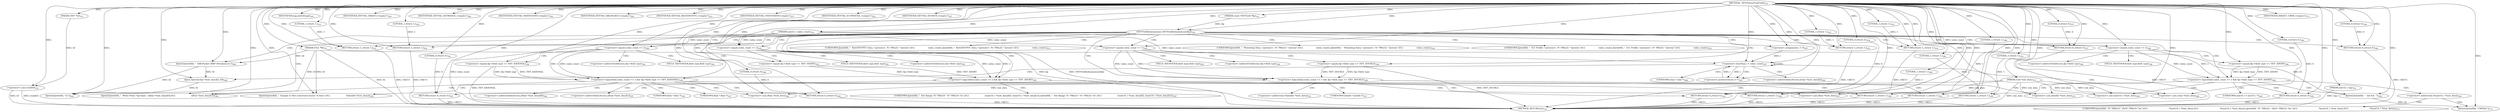digraph "_TIFFPrettyPrintField" {  
"3235" [label = <(METHOD,_TIFFPrettyPrintField)<SUB>151</SUB>> ]
"3408" [label = <(METHOD_RETURN,int)<SUB>151</SUB>> ]
"3236" [label = <(PARAM,TIFF *tif)<SUB>151</SUB>> ]
"3237" [label = <(PARAM,const TIFFField *fip)<SUB>151</SUB>> ]
"3238" [label = <(PARAM,FILE *fd)<SUB>151</SUB>> ]
"3239" [label = <(PARAM,uint32_t tag)<SUB>152</SUB>> ]
"3240" [label = <(PARAM,uint32_t value_count)<SUB>152</SUB>> ]
"3241" [label = <(PARAM,void *raw_data)<SUB>153</SUB>> ]
"3243" [label = <(&lt;operator&gt;.cast,(void)tif)<SUB>155</SUB>> ]
"3406" [label = <(RETURN,return 0;,return 0;)<SUB>237</SUB>> ]
"3247" [label = <(TIFFFieldIsAnonymous,TIFFFieldIsAnonymous(fip))<SUB>158</SUB>> ]
"3253" [label = <(IDENTIFIER,tag,switch(tag))<SUB>163</SUB>> ]
"3407" [label = <(LITERAL,0,return 0;)<SUB>237</SUB>> ]
"3250" [label = <(RETURN,return 0;,return 0;)<SUB>160</SUB>> ]
"3256" [label = <(IDENTIFIER,TIFFTAG_INKSET,&lt;empty&gt;)<SUB>165</SUB>> ]
"3288" [label = <(RETURN,return 0;,return 0;)<SUB>182</SUB>> ]
"3291" [label = <(IDENTIFIER,TIFFTAG_DOTRANGE,&lt;empty&gt;)<SUB>184</SUB>> ]
"3306" [label = <(RETURN,return 0;,return 0;)<SUB>191</SUB>> ]
"3309" [label = <(IDENTIFIER,TIFFTAG_WHITEPOINT,&lt;empty&gt;)<SUB>193</SUB>> ]
"3336" [label = <(RETURN,return 0;,return 0;)<SUB>200</SUB>> ]
"3339" [label = <(IDENTIFIER,TIFFTAG_XMLPACKET,&lt;empty&gt;)<SUB>202</SUB>> ]
"3368" [label = <(IDENTIFIER,TIFFTAG_RICHTIFFIPTC,&lt;empty&gt;)<SUB>212</SUB>> ]
"3370" [label = <(RETURN,return 1;,return 1;)<SUB>215</SUB>> ]
"3373" [label = <(IDENTIFIER,TIFFTAG_PHOTOSHOP,&lt;empty&gt;)<SUB>217</SUB>> ]
"3375" [label = <(RETURN,return 1;,return 1;)<SUB>220</SUB>> ]
"3378" [label = <(IDENTIFIER,TIFFTAG_ICCPROFILE,&lt;empty&gt;)<SUB>222</SUB>> ]
"3380" [label = <(RETURN,return 1;,return 1;)<SUB>225</SUB>> ]
"3383" [label = <(IDENTIFIER,TIFFTAG_STONITS,&lt;empty&gt;)<SUB>227</SUB>> ]
"3404" [label = <(RETURN,return 0;,return 0;)<SUB>234</SUB>> ]
"3251" [label = <(LITERAL,0,return 0;)<SUB>160</SUB>> ]
"3258" [label = <(&lt;operator&gt;.logicalAnd,value_count == 2 &amp;&amp; fip-&gt;field_type == TIFF_SHORT)<SUB>166</SUB>> ]
"3289" [label = <(LITERAL,0,return 0;)<SUB>182</SUB>> ]
"3293" [label = <(&lt;operator&gt;.logicalAnd,value_count == 2 &amp;&amp; fip-&gt;field_type == TIFF_SHORT)<SUB>185</SUB>> ]
"3307" [label = <(LITERAL,0,return 0;)<SUB>191</SUB>> ]
"3311" [label = <(&lt;operator&gt;.logicalAnd,value_count == 2 &amp;&amp; fip-&gt;field_type == TIFF_RATIONAL)<SUB>194</SUB>> ]
"3337" [label = <(LITERAL,0,return 0;)<SUB>200</SUB>> ]
"3342" [label = <(fprintf,fprintf(fd, &quot;  XMLPacket (XMP Metadata):\n&quot;))<SUB>206</SUB>> ]
"3362" [label = <(fprintf,fprintf(fd, &quot;\n&quot;))<SUB>209</SUB>> ]
"3365" [label = <(RETURN,return 1;,return 1;)<SUB>210</SUB>> ]
"3371" [label = <(LITERAL,1,return 1;)<SUB>215</SUB>> ]
"3376" [label = <(LITERAL,1,return 1;)<SUB>220</SUB>> ]
"3381" [label = <(LITERAL,1,return 1;)<SUB>225</SUB>> ]
"3385" [label = <(&lt;operator&gt;.logicalAnd,value_count == 1 &amp;&amp; fip-&gt;field_type == TIFF_DOUBLE)<SUB>228</SUB>> ]
"3405" [label = <(LITERAL,0,return 0;)<SUB>234</SUB>> ]
"3268" [label = <(fprintf,fprintf(fd, &quot;  Ink Set: &quot;))<SUB>168</SUB>> ]
"3286" [label = <(RETURN,return 1;,return 1;)<SUB>180</SUB>> ]
"3304" [label = <(RETURN,return 1;,return 1;)<SUB>189</SUB>> ]
"3321" [label = <(fprintf,fprintf(fd, &quot;  White Point: %g-%g\n&quot;, ((float *)raw_data)[0],\012                        ((float *)raw_data)[1]))<SUB>196</SUB>> ]
"3334" [label = <(RETURN,return 1;,return 1;)<SUB>198</SUB>> ]
"3350" [label = <(&lt;operator&gt;.lessThan,i &lt; value_count)<SUB>207</SUB>> ]
"3353" [label = <(&lt;operator&gt;.postIncrement,i++)<SUB>207</SUB>> ]
"3355" [label = <(fputc,fputc(((char *)raw_data)[i], fd))<SUB>208</SUB>> ]
"3366" [label = <(LITERAL,1,return 1;)<SUB>210</SUB>> ]
"3395" [label = <(fprintf,fprintf(fd, &quot;  Sample to Nits conversion factor: %.4e\n&quot;,\012                        *((double *)raw_data)))<SUB>230</SUB>> ]
"3402" [label = <(RETURN,return 1;,return 1;)<SUB>232</SUB>> ]
"3259" [label = <(&lt;operator&gt;.equals,value_count == 2)<SUB>166</SUB>> ]
"3262" [label = <(&lt;operator&gt;.equals,fip-&gt;field_type == TIFF_SHORT)<SUB>166</SUB>> ]
"3287" [label = <(LITERAL,1,return 1;)<SUB>180</SUB>> ]
"3294" [label = <(&lt;operator&gt;.equals,value_count == 2)<SUB>185</SUB>> ]
"3297" [label = <(&lt;operator&gt;.equals,fip-&gt;field_type == TIFF_SHORT)<SUB>185</SUB>> ]
"3305" [label = <(LITERAL,1,return 1;)<SUB>189</SUB>> ]
"3312" [label = <(&lt;operator&gt;.equals,value_count == 2)<SUB>194</SUB>> ]
"3315" [label = <(&lt;operator&gt;.equals,fip-&gt;field_type == TIFF_RATIONAL)<SUB>194</SUB>> ]
"3335" [label = <(LITERAL,1,return 1;)<SUB>198</SUB>> ]
"3347" [label = <(&lt;operator&gt;.assignment,i = 0)<SUB>207</SUB>> ]
"3386" [label = <(&lt;operator&gt;.equals,value_count == 1)<SUB>228</SUB>> ]
"3389" [label = <(&lt;operator&gt;.equals,fip-&gt;field_type == TIFF_DOUBLE)<SUB>228</SUB>> ]
"3403" [label = <(LITERAL,1,return 1;)<SUB>232</SUB>> ]
"3278" [label = <(IDENTIFIER,INKSET_CMYK,&lt;empty&gt;)<SUB>171</SUB>> ]
"3279" [label = <(fprintf,fprintf(fd, &quot;CMYK\n&quot;))<SUB>172</SUB>> ]
"3273" [label = <(&lt;operator&gt;.cast,(uint16_t *)raw_data)<SUB>169</SUB>> ]
"3325" [label = <(&lt;operator&gt;.cast,(float *)raw_data)<SUB>196</SUB>> ]
"3330" [label = <(&lt;operator&gt;.cast,(float *)raw_data)<SUB>197</SUB>> ]
"3357" [label = <(&lt;operator&gt;.cast,(char *)raw_data)<SUB>208</SUB>> ]
"3399" [label = <(&lt;operator&gt;.cast,(double *)raw_data)<SUB>231</SUB>> ]
"3369" [label = <(UNKNOWN,fprintf(fd, &quot;  RichTIFFIPTC Data: &lt;present&gt;, %&quot; PRIu32 &quot; bytes\n&quot;,\012                    value_count);,fprintf(fd, &quot;  RichTIFFIPTC Data: &lt;present&gt;, %&quot; PRIu32 &quot; bytes\n&quot;,\012                    value_count);)<SUB>213</SUB>> ]
"3374" [label = <(UNKNOWN,fprintf(fd, &quot;  Photoshop Data: &lt;present&gt;, %&quot; PRIu32 &quot; bytes\n&quot;,\012                    value_count);,fprintf(fd, &quot;  Photoshop Data: &lt;present&gt;, %&quot; PRIu32 &quot; bytes\n&quot;,\012                    value_count);)<SUB>218</SUB>> ]
"3379" [label = <(UNKNOWN,fprintf(fd, &quot;  ICC Profile: &lt;present&gt;, %&quot; PRIu32 &quot; bytes\n&quot;,\012                    value_count);,fprintf(fd, &quot;  ICC Profile: &lt;present&gt;, %&quot; PRIu32 &quot; bytes\n&quot;,\012                    value_count);)<SUB>223</SUB>> ]
"3303" [label = <(UNKNOWN,fprintf(fd, &quot;  Dot Range: %&quot; PRIu16 &quot;-%&quot; PRIu16 &quot;\n&quot;,\012                        ((uint16_t *)raw_data)[0], ((uint16_t *)raw_data)[1]);,fprintf(fd, &quot;  Dot Range: %&quot; PRIu16 &quot;-%&quot; PRIu16 &quot;\n&quot;,\012                        ((uint16_t *)raw_data)[0], ((uint16_t *)raw_data)[1]);)<SUB>187</SUB>> ]
"3263" [label = <(&lt;operator&gt;.indirectFieldAccess,fip-&gt;field_type)<SUB>166</SUB>> ]
"3272" [label = <(&lt;operator&gt;.indirection,*((uint16_t *)raw_data))<SUB>169</SUB>> ]
"3298" [label = <(&lt;operator&gt;.indirectFieldAccess,fip-&gt;field_type)<SUB>185</SUB>> ]
"3316" [label = <(&lt;operator&gt;.indirectFieldAccess,fip-&gt;field_type)<SUB>194</SUB>> ]
"3324" [label = <(&lt;operator&gt;.indirectIndexAccess,((float *)raw_data)[0])<SUB>196</SUB>> ]
"3329" [label = <(&lt;operator&gt;.indirectIndexAccess,((float *)raw_data)[1])<SUB>197</SUB>> ]
"3356" [label = <(&lt;operator&gt;.indirectIndexAccess,((char *)raw_data)[i])<SUB>208</SUB>> ]
"3390" [label = <(&lt;operator&gt;.indirectFieldAccess,fip-&gt;field_type)<SUB>228</SUB>> ]
"3398" [label = <(&lt;operator&gt;.indirection,*((double *)raw_data))<SUB>231</SUB>> ]
"3265" [label = <(FIELD_IDENTIFIER,field_type,field_type)<SUB>166</SUB>> ]
"3284" [label = <(UNKNOWN,fprintf(fd, &quot;%&quot; PRIu16 &quot; (0x%&quot; PRIx16 &quot;)\n&quot;,\012                                *((uint16_t *)raw_data),\012                                *((uint16_t *)raw_data));,fprintf(fd, &quot;%&quot; PRIu16 &quot; (0x%&quot; PRIx16 &quot;)\n&quot;,\012                                *((uint16_t *)raw_data),\012                                *((uint16_t *)raw_data));)<SUB>175</SUB>> ]
"3300" [label = <(FIELD_IDENTIFIER,field_type,field_type)<SUB>185</SUB>> ]
"3318" [label = <(FIELD_IDENTIFIER,field_type,field_type)<SUB>194</SUB>> ]
"3392" [label = <(FIELD_IDENTIFIER,field_type,field_type)<SUB>228</SUB>> ]
"3274" [label = <(UNKNOWN,uint16_t *,uint16_t *)<SUB>169</SUB>> ]
"3326" [label = <(UNKNOWN,float *,float *)<SUB>196</SUB>> ]
"3331" [label = <(UNKNOWN,float *,float *)<SUB>197</SUB>> ]
"3358" [label = <(UNKNOWN,char *,char *)<SUB>208</SUB>> ]
"3400" [label = <(UNKNOWN,double *,double *)<SUB>231</SUB>> ]
  "3406" -> "3408"  [ label = "DDG: &lt;RET&gt;"] 
  "3336" -> "3408"  [ label = "DDG: &lt;RET&gt;"] 
  "3365" -> "3408"  [ label = "DDG: &lt;RET&gt;"] 
  "3250" -> "3408"  [ label = "DDG: &lt;RET&gt;"] 
  "3370" -> "3408"  [ label = "DDG: &lt;RET&gt;"] 
  "3286" -> "3408"  [ label = "DDG: &lt;RET&gt;"] 
  "3334" -> "3408"  [ label = "DDG: &lt;RET&gt;"] 
  "3380" -> "3408"  [ label = "DDG: &lt;RET&gt;"] 
  "3375" -> "3408"  [ label = "DDG: &lt;RET&gt;"] 
  "3306" -> "3408"  [ label = "DDG: &lt;RET&gt;"] 
  "3402" -> "3408"  [ label = "DDG: &lt;RET&gt;"] 
  "3304" -> "3408"  [ label = "DDG: &lt;RET&gt;"] 
  "3288" -> "3408"  [ label = "DDG: &lt;RET&gt;"] 
  "3404" -> "3408"  [ label = "DDG: &lt;RET&gt;"] 
  "3238" -> "3408"  [ label = "DDG: fd"] 
  "3239" -> "3408"  [ label = "DDG: tag"] 
  "3240" -> "3408"  [ label = "DDG: value_count"] 
  "3241" -> "3408"  [ label = "DDG: raw_data"] 
  "3243" -> "3408"  [ label = "DDG: tif"] 
  "3243" -> "3408"  [ label = "DDG: (void)tif"] 
  "3247" -> "3408"  [ label = "DDG: fip"] 
  "3247" -> "3408"  [ label = "DDG: TIFFFieldIsAnonymous(fip)"] 
  "3315" -> "3408"  [ label = "DDG: TIFF_RATIONAL"] 
  "3389" -> "3408"  [ label = "DDG: TIFF_DOUBLE"] 
  "3235" -> "3236"  [ label = "DDG: "] 
  "3235" -> "3237"  [ label = "DDG: "] 
  "3235" -> "3238"  [ label = "DDG: "] 
  "3235" -> "3239"  [ label = "DDG: "] 
  "3235" -> "3240"  [ label = "DDG: "] 
  "3235" -> "3241"  [ label = "DDG: "] 
  "3236" -> "3243"  [ label = "DDG: tif"] 
  "3235" -> "3243"  [ label = "DDG: "] 
  "3407" -> "3406"  [ label = "DDG: 0"] 
  "3235" -> "3406"  [ label = "DDG: "] 
  "3235" -> "3253"  [ label = "DDG: "] 
  "3235" -> "3407"  [ label = "DDG: "] 
  "3237" -> "3247"  [ label = "DDG: fip"] 
  "3235" -> "3247"  [ label = "DDG: "] 
  "3251" -> "3250"  [ label = "DDG: 0"] 
  "3235" -> "3250"  [ label = "DDG: "] 
  "3235" -> "3256"  [ label = "DDG: "] 
  "3289" -> "3288"  [ label = "DDG: 0"] 
  "3235" -> "3288"  [ label = "DDG: "] 
  "3235" -> "3291"  [ label = "DDG: "] 
  "3307" -> "3306"  [ label = "DDG: 0"] 
  "3235" -> "3306"  [ label = "DDG: "] 
  "3235" -> "3309"  [ label = "DDG: "] 
  "3337" -> "3336"  [ label = "DDG: 0"] 
  "3235" -> "3336"  [ label = "DDG: "] 
  "3235" -> "3339"  [ label = "DDG: "] 
  "3235" -> "3368"  [ label = "DDG: "] 
  "3371" -> "3370"  [ label = "DDG: 1"] 
  "3235" -> "3370"  [ label = "DDG: "] 
  "3235" -> "3373"  [ label = "DDG: "] 
  "3376" -> "3375"  [ label = "DDG: 1"] 
  "3235" -> "3375"  [ label = "DDG: "] 
  "3235" -> "3378"  [ label = "DDG: "] 
  "3381" -> "3380"  [ label = "DDG: 1"] 
  "3235" -> "3380"  [ label = "DDG: "] 
  "3235" -> "3383"  [ label = "DDG: "] 
  "3405" -> "3404"  [ label = "DDG: 0"] 
  "3235" -> "3404"  [ label = "DDG: "] 
  "3235" -> "3251"  [ label = "DDG: "] 
  "3235" -> "3289"  [ label = "DDG: "] 
  "3235" -> "3307"  [ label = "DDG: "] 
  "3235" -> "3337"  [ label = "DDG: "] 
  "3366" -> "3365"  [ label = "DDG: 1"] 
  "3235" -> "3365"  [ label = "DDG: "] 
  "3235" -> "3371"  [ label = "DDG: "] 
  "3235" -> "3376"  [ label = "DDG: "] 
  "3235" -> "3381"  [ label = "DDG: "] 
  "3235" -> "3405"  [ label = "DDG: "] 
  "3259" -> "3258"  [ label = "DDG: value_count"] 
  "3259" -> "3258"  [ label = "DDG: 2"] 
  "3262" -> "3258"  [ label = "DDG: fip-&gt;field_type"] 
  "3262" -> "3258"  [ label = "DDG: TIFF_SHORT"] 
  "3287" -> "3286"  [ label = "DDG: 1"] 
  "3235" -> "3286"  [ label = "DDG: "] 
  "3294" -> "3293"  [ label = "DDG: value_count"] 
  "3294" -> "3293"  [ label = "DDG: 2"] 
  "3297" -> "3293"  [ label = "DDG: fip-&gt;field_type"] 
  "3297" -> "3293"  [ label = "DDG: TIFF_SHORT"] 
  "3305" -> "3304"  [ label = "DDG: 1"] 
  "3235" -> "3304"  [ label = "DDG: "] 
  "3312" -> "3311"  [ label = "DDG: value_count"] 
  "3312" -> "3311"  [ label = "DDG: 2"] 
  "3315" -> "3311"  [ label = "DDG: fip-&gt;field_type"] 
  "3315" -> "3311"  [ label = "DDG: TIFF_RATIONAL"] 
  "3335" -> "3334"  [ label = "DDG: 1"] 
  "3235" -> "3334"  [ label = "DDG: "] 
  "3238" -> "3342"  [ label = "DDG: fd"] 
  "3235" -> "3342"  [ label = "DDG: "] 
  "3342" -> "3362"  [ label = "DDG: fd"] 
  "3355" -> "3362"  [ label = "DDG: fd"] 
  "3235" -> "3362"  [ label = "DDG: "] 
  "3235" -> "3366"  [ label = "DDG: "] 
  "3386" -> "3385"  [ label = "DDG: value_count"] 
  "3386" -> "3385"  [ label = "DDG: 1"] 
  "3389" -> "3385"  [ label = "DDG: fip-&gt;field_type"] 
  "3389" -> "3385"  [ label = "DDG: TIFF_DOUBLE"] 
  "3403" -> "3402"  [ label = "DDG: 1"] 
  "3235" -> "3402"  [ label = "DDG: "] 
  "3240" -> "3259"  [ label = "DDG: value_count"] 
  "3235" -> "3259"  [ label = "DDG: "] 
  "3235" -> "3262"  [ label = "DDG: "] 
  "3238" -> "3268"  [ label = "DDG: fd"] 
  "3235" -> "3268"  [ label = "DDG: "] 
  "3235" -> "3287"  [ label = "DDG: "] 
  "3240" -> "3294"  [ label = "DDG: value_count"] 
  "3235" -> "3294"  [ label = "DDG: "] 
  "3235" -> "3297"  [ label = "DDG: "] 
  "3235" -> "3305"  [ label = "DDG: "] 
  "3240" -> "3312"  [ label = "DDG: value_count"] 
  "3235" -> "3312"  [ label = "DDG: "] 
  "3235" -> "3315"  [ label = "DDG: "] 
  "3238" -> "3321"  [ label = "DDG: fd"] 
  "3235" -> "3321"  [ label = "DDG: "] 
  "3235" -> "3335"  [ label = "DDG: "] 
  "3235" -> "3347"  [ label = "DDG: "] 
  "3347" -> "3350"  [ label = "DDG: i"] 
  "3353" -> "3350"  [ label = "DDG: i"] 
  "3235" -> "3350"  [ label = "DDG: "] 
  "3240" -> "3350"  [ label = "DDG: value_count"] 
  "3350" -> "3353"  [ label = "DDG: i"] 
  "3235" -> "3353"  [ label = "DDG: "] 
  "3342" -> "3355"  [ label = "DDG: fd"] 
  "3235" -> "3355"  [ label = "DDG: "] 
  "3240" -> "3386"  [ label = "DDG: value_count"] 
  "3235" -> "3386"  [ label = "DDG: "] 
  "3235" -> "3389"  [ label = "DDG: "] 
  "3238" -> "3395"  [ label = "DDG: fd"] 
  "3235" -> "3395"  [ label = "DDG: "] 
  "3235" -> "3403"  [ label = "DDG: "] 
  "3235" -> "3278"  [ label = "DDG: "] 
  "3241" -> "3273"  [ label = "DDG: raw_data"] 
  "3235" -> "3273"  [ label = "DDG: "] 
  "3268" -> "3279"  [ label = "DDG: fd"] 
  "3235" -> "3279"  [ label = "DDG: "] 
  "3241" -> "3325"  [ label = "DDG: raw_data"] 
  "3235" -> "3325"  [ label = "DDG: "] 
  "3235" -> "3330"  [ label = "DDG: "] 
  "3241" -> "3330"  [ label = "DDG: raw_data"] 
  "3241" -> "3357"  [ label = "DDG: raw_data"] 
  "3235" -> "3357"  [ label = "DDG: "] 
  "3241" -> "3399"  [ label = "DDG: raw_data"] 
  "3235" -> "3399"  [ label = "DDG: "] 
  "3247" -> "3250"  [ label = "CDG: "] 
  "3247" -> "3365"  [ label = "CDG: "] 
  "3247" -> "3370"  [ label = "CDG: "] 
  "3247" -> "3385"  [ label = "CDG: "] 
  "3247" -> "3362"  [ label = "CDG: "] 
  "3247" -> "3386"  [ label = "CDG: "] 
  "3247" -> "3294"  [ label = "CDG: "] 
  "3247" -> "3369"  [ label = "CDG: "] 
  "3247" -> "3293"  [ label = "CDG: "] 
  "3247" -> "3379"  [ label = "CDG: "] 
  "3247" -> "3258"  [ label = "CDG: "] 
  "3247" -> "3380"  [ label = "CDG: "] 
  "3247" -> "3342"  [ label = "CDG: "] 
  "3247" -> "3311"  [ label = "CDG: "] 
  "3247" -> "3350"  [ label = "CDG: "] 
  "3247" -> "3375"  [ label = "CDG: "] 
  "3247" -> "3374"  [ label = "CDG: "] 
  "3247" -> "3312"  [ label = "CDG: "] 
  "3247" -> "3259"  [ label = "CDG: "] 
  "3247" -> "3347"  [ label = "CDG: "] 
  "3247" -> "3406"  [ label = "CDG: "] 
  "3258" -> "3272"  [ label = "CDG: "] 
  "3258" -> "3268"  [ label = "CDG: "] 
  "3258" -> "3288"  [ label = "CDG: "] 
  "3258" -> "3286"  [ label = "CDG: "] 
  "3258" -> "3274"  [ label = "CDG: "] 
  "3258" -> "3273"  [ label = "CDG: "] 
  "3293" -> "3304"  [ label = "CDG: "] 
  "3293" -> "3306"  [ label = "CDG: "] 
  "3293" -> "3303"  [ label = "CDG: "] 
  "3311" -> "3326"  [ label = "CDG: "] 
  "3311" -> "3330"  [ label = "CDG: "] 
  "3311" -> "3331"  [ label = "CDG: "] 
  "3311" -> "3324"  [ label = "CDG: "] 
  "3311" -> "3329"  [ label = "CDG: "] 
  "3311" -> "3334"  [ label = "CDG: "] 
  "3311" -> "3336"  [ label = "CDG: "] 
  "3311" -> "3321"  [ label = "CDG: "] 
  "3311" -> "3325"  [ label = "CDG: "] 
  "3385" -> "3402"  [ label = "CDG: "] 
  "3385" -> "3404"  [ label = "CDG: "] 
  "3385" -> "3399"  [ label = "CDG: "] 
  "3385" -> "3395"  [ label = "CDG: "] 
  "3385" -> "3398"  [ label = "CDG: "] 
  "3385" -> "3400"  [ label = "CDG: "] 
  "3259" -> "3263"  [ label = "CDG: "] 
  "3259" -> "3262"  [ label = "CDG: "] 
  "3259" -> "3265"  [ label = "CDG: "] 
  "3294" -> "3300"  [ label = "CDG: "] 
  "3294" -> "3297"  [ label = "CDG: "] 
  "3294" -> "3298"  [ label = "CDG: "] 
  "3312" -> "3315"  [ label = "CDG: "] 
  "3312" -> "3318"  [ label = "CDG: "] 
  "3312" -> "3316"  [ label = "CDG: "] 
  "3350" -> "3355"  [ label = "CDG: "] 
  "3350" -> "3358"  [ label = "CDG: "] 
  "3350" -> "3350"  [ label = "CDG: "] 
  "3350" -> "3357"  [ label = "CDG: "] 
  "3350" -> "3356"  [ label = "CDG: "] 
  "3350" -> "3353"  [ label = "CDG: "] 
  "3386" -> "3389"  [ label = "CDG: "] 
  "3386" -> "3390"  [ label = "CDG: "] 
  "3386" -> "3392"  [ label = "CDG: "] 
  "3272" -> "3284"  [ label = "CDG: "] 
  "3272" -> "3279"  [ label = "CDG: "] 
}
